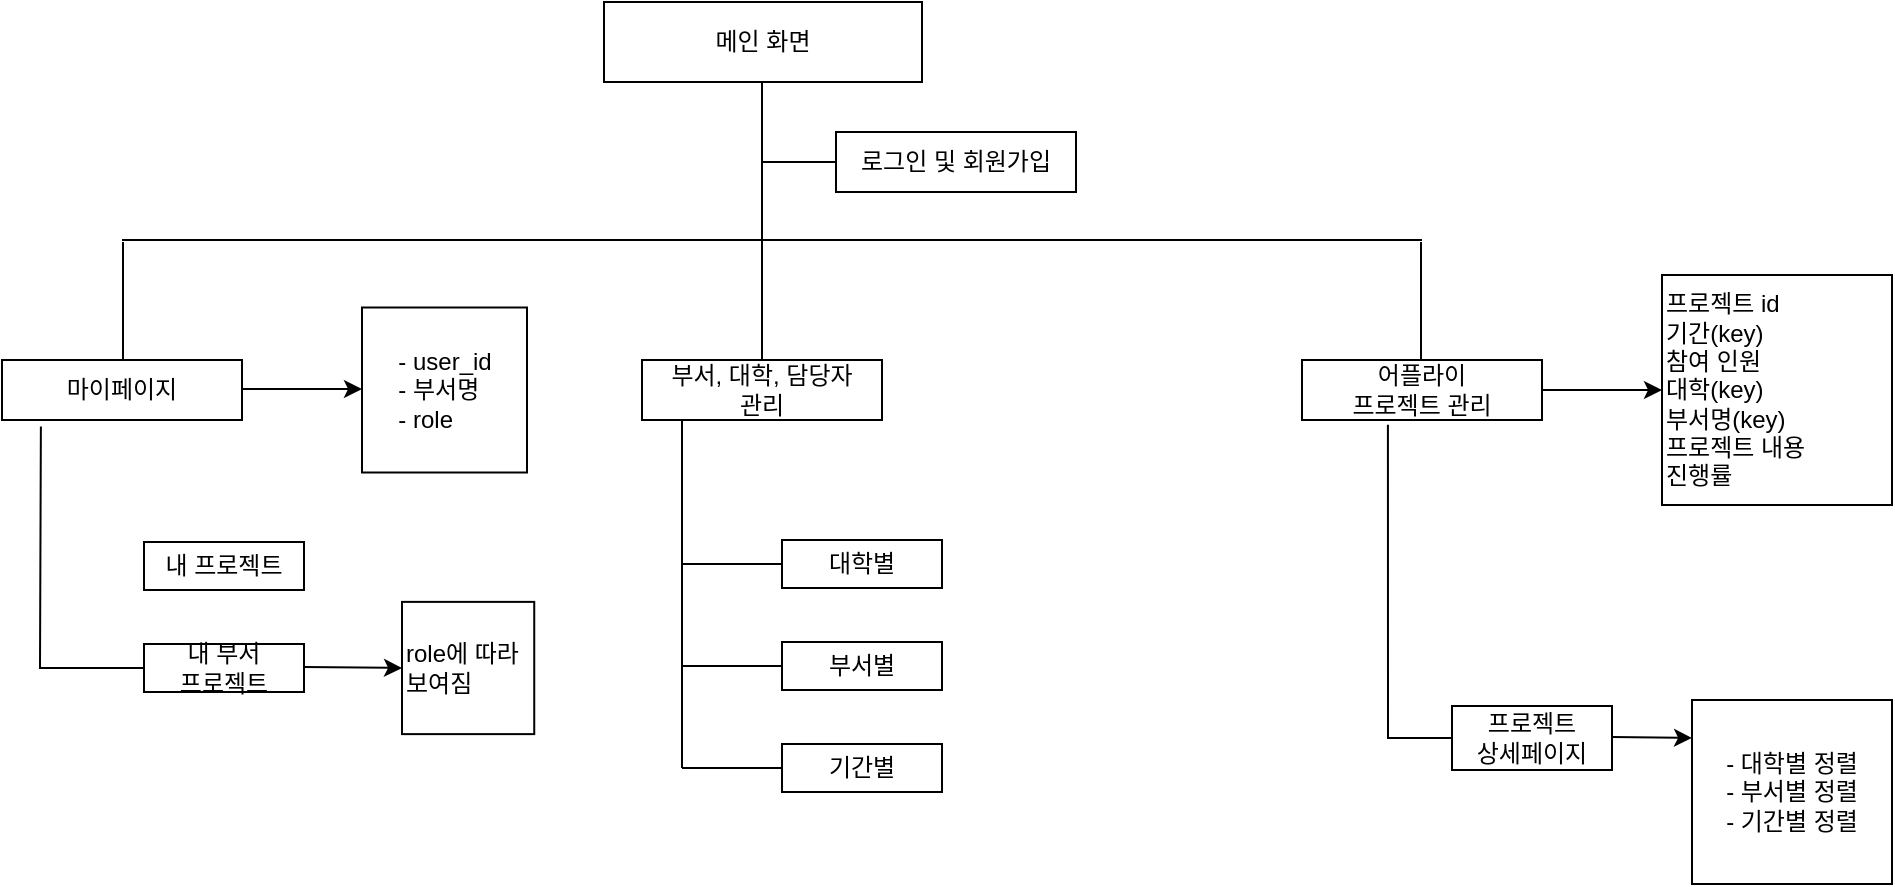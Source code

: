 <mxfile version="22.1.0" type="github">
  <diagram id="C5RBs43oDa-KdzZeNtuy" name="Page-1">
    <mxGraphModel dx="2117" dy="542" grid="1" gridSize="10" guides="1" tooltips="1" connect="1" arrows="1" fold="1" page="1" pageScale="1" pageWidth="827" pageHeight="1169" math="0" shadow="0">
      <root>
        <mxCell id="WIyWlLk6GJQsqaUBKTNV-0" />
        <mxCell id="WIyWlLk6GJQsqaUBKTNV-1" parent="WIyWlLk6GJQsqaUBKTNV-0" />
        <mxCell id="4Tn1_aSyDvWxXrgQCYve-0" value="메인 화면" style="rounded=0;whiteSpace=wrap;html=1;" parent="WIyWlLk6GJQsqaUBKTNV-1" vertex="1">
          <mxGeometry x="-149" y="41" width="159" height="40" as="geometry" />
        </mxCell>
        <mxCell id="4Tn1_aSyDvWxXrgQCYve-2" value="" style="endArrow=none;html=1;rounded=0;entryX=0.5;entryY=1;entryDx=0;entryDy=0;exitX=0.5;exitY=0;exitDx=0;exitDy=0;" parent="WIyWlLk6GJQsqaUBKTNV-1" source="4Tn1_aSyDvWxXrgQCYve-39" edge="1">
          <mxGeometry width="50" height="50" relative="1" as="geometry">
            <mxPoint x="-70" y="161" as="sourcePoint" />
            <mxPoint x="-70" y="81" as="targetPoint" />
          </mxGeometry>
        </mxCell>
        <mxCell id="4Tn1_aSyDvWxXrgQCYve-4" value="" style="endArrow=none;html=1;rounded=0;" parent="WIyWlLk6GJQsqaUBKTNV-1" edge="1">
          <mxGeometry width="50" height="50" relative="1" as="geometry">
            <mxPoint x="-70" y="121" as="sourcePoint" />
            <mxPoint x="-33" y="121" as="targetPoint" />
          </mxGeometry>
        </mxCell>
        <mxCell id="4Tn1_aSyDvWxXrgQCYve-5" value="로그인 및 회원가입" style="rounded=0;whiteSpace=wrap;html=1;" parent="WIyWlLk6GJQsqaUBKTNV-1" vertex="1">
          <mxGeometry x="-33" y="106" width="120" height="30" as="geometry" />
        </mxCell>
        <mxCell id="4Tn1_aSyDvWxXrgQCYve-6" value="" style="endArrow=none;html=1;rounded=0;" parent="WIyWlLk6GJQsqaUBKTNV-1" edge="1">
          <mxGeometry width="50" height="50" relative="1" as="geometry">
            <mxPoint x="-390" y="160" as="sourcePoint" />
            <mxPoint x="260" y="160" as="targetPoint" />
          </mxGeometry>
        </mxCell>
        <mxCell id="4Tn1_aSyDvWxXrgQCYve-7" value="" style="endArrow=none;html=1;rounded=0;" parent="WIyWlLk6GJQsqaUBKTNV-1" edge="1">
          <mxGeometry width="50" height="50" relative="1" as="geometry">
            <mxPoint x="-389.5" y="220" as="sourcePoint" />
            <mxPoint x="-389.5" y="161" as="targetPoint" />
          </mxGeometry>
        </mxCell>
        <mxCell id="4Tn1_aSyDvWxXrgQCYve-8" value="마이페이지" style="rounded=0;whiteSpace=wrap;html=1;" parent="WIyWlLk6GJQsqaUBKTNV-1" vertex="1">
          <mxGeometry x="-450" y="220" width="120" height="30" as="geometry" />
        </mxCell>
        <mxCell id="4Tn1_aSyDvWxXrgQCYve-9" value="" style="endArrow=none;html=1;rounded=0;" parent="WIyWlLk6GJQsqaUBKTNV-1" edge="1">
          <mxGeometry width="50" height="50" relative="1" as="geometry">
            <mxPoint x="259.5" y="220" as="sourcePoint" />
            <mxPoint x="259.5" y="161" as="targetPoint" />
          </mxGeometry>
        </mxCell>
        <mxCell id="4Tn1_aSyDvWxXrgQCYve-10" value="어플라이 &lt;br&gt;프로젝트 관리" style="rounded=0;whiteSpace=wrap;html=1;" parent="WIyWlLk6GJQsqaUBKTNV-1" vertex="1">
          <mxGeometry x="200" y="220" width="120" height="30" as="geometry" />
        </mxCell>
        <mxCell id="4Tn1_aSyDvWxXrgQCYve-11" value="" style="endArrow=none;html=1;rounded=0;exitX=0;exitY=0.5;exitDx=0;exitDy=0;entryX=0.162;entryY=1.107;entryDx=0;entryDy=0;entryPerimeter=0;" parent="WIyWlLk6GJQsqaUBKTNV-1" target="4Tn1_aSyDvWxXrgQCYve-8" edge="1" source="4Tn1_aSyDvWxXrgQCYve-19">
          <mxGeometry width="50" height="50" relative="1" as="geometry">
            <mxPoint x="-429" y="374" as="sourcePoint" />
            <mxPoint x="-420" y="270" as="targetPoint" />
            <Array as="points">
              <mxPoint x="-431" y="374" />
            </Array>
          </mxGeometry>
        </mxCell>
        <mxCell id="4Tn1_aSyDvWxXrgQCYve-18" value="내 프로젝트" style="rounded=0;whiteSpace=wrap;html=1;" parent="WIyWlLk6GJQsqaUBKTNV-1" vertex="1">
          <mxGeometry x="-379" y="311" width="80" height="24" as="geometry" />
        </mxCell>
        <mxCell id="4Tn1_aSyDvWxXrgQCYve-19" value="내 부서 &lt;br&gt;프로젝트" style="rounded=0;whiteSpace=wrap;html=1;" parent="WIyWlLk6GJQsqaUBKTNV-1" vertex="1">
          <mxGeometry x="-379" y="362" width="80" height="24" as="geometry" />
        </mxCell>
        <mxCell id="4Tn1_aSyDvWxXrgQCYve-26" value="" style="endArrow=none;html=1;rounded=0;entryX=0.358;entryY=1.08;entryDx=0;entryDy=0;entryPerimeter=0;exitX=0;exitY=0.5;exitDx=0;exitDy=0;" parent="WIyWlLk6GJQsqaUBKTNV-1" target="4Tn1_aSyDvWxXrgQCYve-10" edge="1" source="4Tn1_aSyDvWxXrgQCYve-31">
          <mxGeometry width="50" height="50" relative="1" as="geometry">
            <mxPoint x="310" y="390" as="sourcePoint" />
            <mxPoint x="244" y="260" as="targetPoint" />
            <Array as="points">
              <mxPoint x="243" y="409" />
            </Array>
          </mxGeometry>
        </mxCell>
        <mxCell id="4Tn1_aSyDvWxXrgQCYve-31" value="프로젝트&lt;br&gt;상세페이지" style="rounded=0;whiteSpace=wrap;html=1;" parent="WIyWlLk6GJQsqaUBKTNV-1" vertex="1">
          <mxGeometry x="275" y="393" width="80" height="32" as="geometry" />
        </mxCell>
        <mxCell id="4Tn1_aSyDvWxXrgQCYve-33" value="&lt;span style=&quot;background-color: initial;&quot;&gt;프로젝트 id&lt;/span&gt;&lt;br&gt;&lt;span style=&quot;background-color: initial;&quot;&gt;기간(key)&lt;/span&gt;&lt;br&gt;&lt;span style=&quot;background-color: initial;&quot;&gt;참여 인원&lt;/span&gt;&lt;br&gt;&lt;span style=&quot;background-color: initial;&quot;&gt;대학(key)&lt;/span&gt;&lt;br&gt;&lt;span style=&quot;background-color: initial;&quot;&gt;부서명(key)&lt;/span&gt;&lt;br&gt;&lt;span style=&quot;background-color: initial;&quot;&gt;프로젝트 내용&lt;/span&gt;&lt;br&gt;&lt;span style=&quot;background-color: initial;&quot;&gt;진행률&lt;/span&gt;" style="whiteSpace=wrap;html=1;aspect=fixed;align=left;" parent="WIyWlLk6GJQsqaUBKTNV-1" vertex="1">
          <mxGeometry x="380" y="177.5" width="115" height="115" as="geometry" />
        </mxCell>
        <mxCell id="4Tn1_aSyDvWxXrgQCYve-35" value="" style="endArrow=classic;html=1;rounded=0;exitX=1;exitY=0.5;exitDx=0;exitDy=0;entryX=0;entryY=0.5;entryDx=0;entryDy=0;" parent="WIyWlLk6GJQsqaUBKTNV-1" source="4Tn1_aSyDvWxXrgQCYve-10" target="4Tn1_aSyDvWxXrgQCYve-33" edge="1">
          <mxGeometry width="50" height="50" relative="1" as="geometry">
            <mxPoint x="320" y="236.99" as="sourcePoint" />
            <mxPoint x="370" y="237" as="targetPoint" />
          </mxGeometry>
        </mxCell>
        <mxCell id="4Tn1_aSyDvWxXrgQCYve-39" value="부서, 대학, 담당자&lt;br&gt;관리" style="rounded=0;whiteSpace=wrap;html=1;" parent="WIyWlLk6GJQsqaUBKTNV-1" vertex="1">
          <mxGeometry x="-130" y="220" width="120" height="30" as="geometry" />
        </mxCell>
        <mxCell id="4Tn1_aSyDvWxXrgQCYve-60" value="" style="endArrow=none;html=1;rounded=0;entryX=0.167;entryY=1.033;entryDx=0;entryDy=0;entryPerimeter=0;" parent="WIyWlLk6GJQsqaUBKTNV-1" edge="1">
          <mxGeometry width="50" height="50" relative="1" as="geometry">
            <mxPoint x="-110" y="424" as="sourcePoint" />
            <mxPoint x="-110" y="250" as="targetPoint" />
          </mxGeometry>
        </mxCell>
        <mxCell id="4Tn1_aSyDvWxXrgQCYve-61" value="" style="endArrow=none;html=1;rounded=0;" parent="WIyWlLk6GJQsqaUBKTNV-1" edge="1">
          <mxGeometry width="50" height="50" relative="1" as="geometry">
            <mxPoint x="-110" y="322" as="sourcePoint" />
            <mxPoint x="-60" y="322" as="targetPoint" />
          </mxGeometry>
        </mxCell>
        <mxCell id="4Tn1_aSyDvWxXrgQCYve-62" value="" style="endArrow=none;html=1;rounded=0;" parent="WIyWlLk6GJQsqaUBKTNV-1" edge="1">
          <mxGeometry width="50" height="50" relative="1" as="geometry">
            <mxPoint x="-110" y="373" as="sourcePoint" />
            <mxPoint x="-60" y="373" as="targetPoint" />
          </mxGeometry>
        </mxCell>
        <mxCell id="4Tn1_aSyDvWxXrgQCYve-63" value="대학별" style="rounded=0;whiteSpace=wrap;html=1;" parent="WIyWlLk6GJQsqaUBKTNV-1" vertex="1">
          <mxGeometry x="-60" y="310" width="80" height="24" as="geometry" />
        </mxCell>
        <mxCell id="4Tn1_aSyDvWxXrgQCYve-64" value="부서별" style="rounded=0;whiteSpace=wrap;html=1;" parent="WIyWlLk6GJQsqaUBKTNV-1" vertex="1">
          <mxGeometry x="-60" y="361" width="80" height="24" as="geometry" />
        </mxCell>
        <mxCell id="4Tn1_aSyDvWxXrgQCYve-65" value="" style="endArrow=none;html=1;rounded=0;" parent="WIyWlLk6GJQsqaUBKTNV-1" edge="1">
          <mxGeometry width="50" height="50" relative="1" as="geometry">
            <mxPoint x="-110" y="424" as="sourcePoint" />
            <mxPoint x="-60" y="424" as="targetPoint" />
          </mxGeometry>
        </mxCell>
        <mxCell id="4Tn1_aSyDvWxXrgQCYve-66" value="기간별" style="rounded=0;whiteSpace=wrap;html=1;" parent="WIyWlLk6GJQsqaUBKTNV-1" vertex="1">
          <mxGeometry x="-60" y="412" width="80" height="24" as="geometry" />
        </mxCell>
        <mxCell id="4Tn1_aSyDvWxXrgQCYve-74" value="&lt;span style=&quot;background-color: initial;&quot;&gt;- 대학별 정렬&lt;br&gt;- 부서별 정렬&lt;br&gt;- 기간별 정렬&lt;br&gt;&lt;/span&gt;" style="rounded=0;whiteSpace=wrap;html=1;" parent="WIyWlLk6GJQsqaUBKTNV-1" vertex="1">
          <mxGeometry x="395" y="390" width="100" height="92" as="geometry" />
        </mxCell>
        <mxCell id="4Tn1_aSyDvWxXrgQCYve-75" value="" style="endArrow=classic;html=1;rounded=0;exitX=1;exitY=0.5;exitDx=0;exitDy=0;" parent="WIyWlLk6GJQsqaUBKTNV-1" edge="1">
          <mxGeometry width="50" height="50" relative="1" as="geometry">
            <mxPoint x="355" y="408.5" as="sourcePoint" />
            <mxPoint x="395" y="409" as="targetPoint" />
          </mxGeometry>
        </mxCell>
        <mxCell id="4Tn1_aSyDvWxXrgQCYve-76" value="&lt;div style=&quot;text-align: left;&quot;&gt;&lt;span style=&quot;background-color: initial;&quot;&gt;- user_id&lt;/span&gt;&lt;/div&gt;&lt;span style=&quot;background-color: initial;&quot;&gt;&lt;div style=&quot;text-align: left;&quot;&gt;&lt;span style=&quot;background-color: initial;&quot;&gt;- 부서명&lt;/span&gt;&lt;/div&gt;&lt;/span&gt;&lt;span style=&quot;background-color: initial;&quot;&gt;&lt;div style=&quot;text-align: left;&quot;&gt;&lt;span style=&quot;background-color: initial;&quot;&gt;- role&lt;/span&gt;&lt;/div&gt;&lt;/span&gt;" style="whiteSpace=wrap;html=1;aspect=fixed;align=center;" parent="WIyWlLk6GJQsqaUBKTNV-1" vertex="1">
          <mxGeometry x="-270" y="193.75" width="82.5" height="82.5" as="geometry" />
        </mxCell>
        <mxCell id="4Tn1_aSyDvWxXrgQCYve-77" value="" style="endArrow=classic;html=1;rounded=0;exitX=1;exitY=0.5;exitDx=0;exitDy=0;entryX=0;entryY=0.5;entryDx=0;entryDy=0;" parent="WIyWlLk6GJQsqaUBKTNV-1" edge="1">
          <mxGeometry width="50" height="50" relative="1" as="geometry">
            <mxPoint x="-330" y="234.5" as="sourcePoint" />
            <mxPoint x="-270" y="234.5" as="targetPoint" />
          </mxGeometry>
        </mxCell>
        <mxCell id="4Tn1_aSyDvWxXrgQCYve-79" value="" style="endArrow=classic;html=1;rounded=0;exitX=1;exitY=0.5;exitDx=0;exitDy=0;" parent="WIyWlLk6GJQsqaUBKTNV-1" edge="1">
          <mxGeometry width="50" height="50" relative="1" as="geometry">
            <mxPoint x="-299" y="373.5" as="sourcePoint" />
            <mxPoint x="-250" y="374" as="targetPoint" />
          </mxGeometry>
        </mxCell>
        <mxCell id="4Tn1_aSyDvWxXrgQCYve-80" value="role에 따라 보여짐" style="whiteSpace=wrap;html=1;aspect=fixed;align=left;" parent="WIyWlLk6GJQsqaUBKTNV-1" vertex="1">
          <mxGeometry x="-250" y="340.94" width="66.12" height="66.12" as="geometry" />
        </mxCell>
      </root>
    </mxGraphModel>
  </diagram>
</mxfile>
